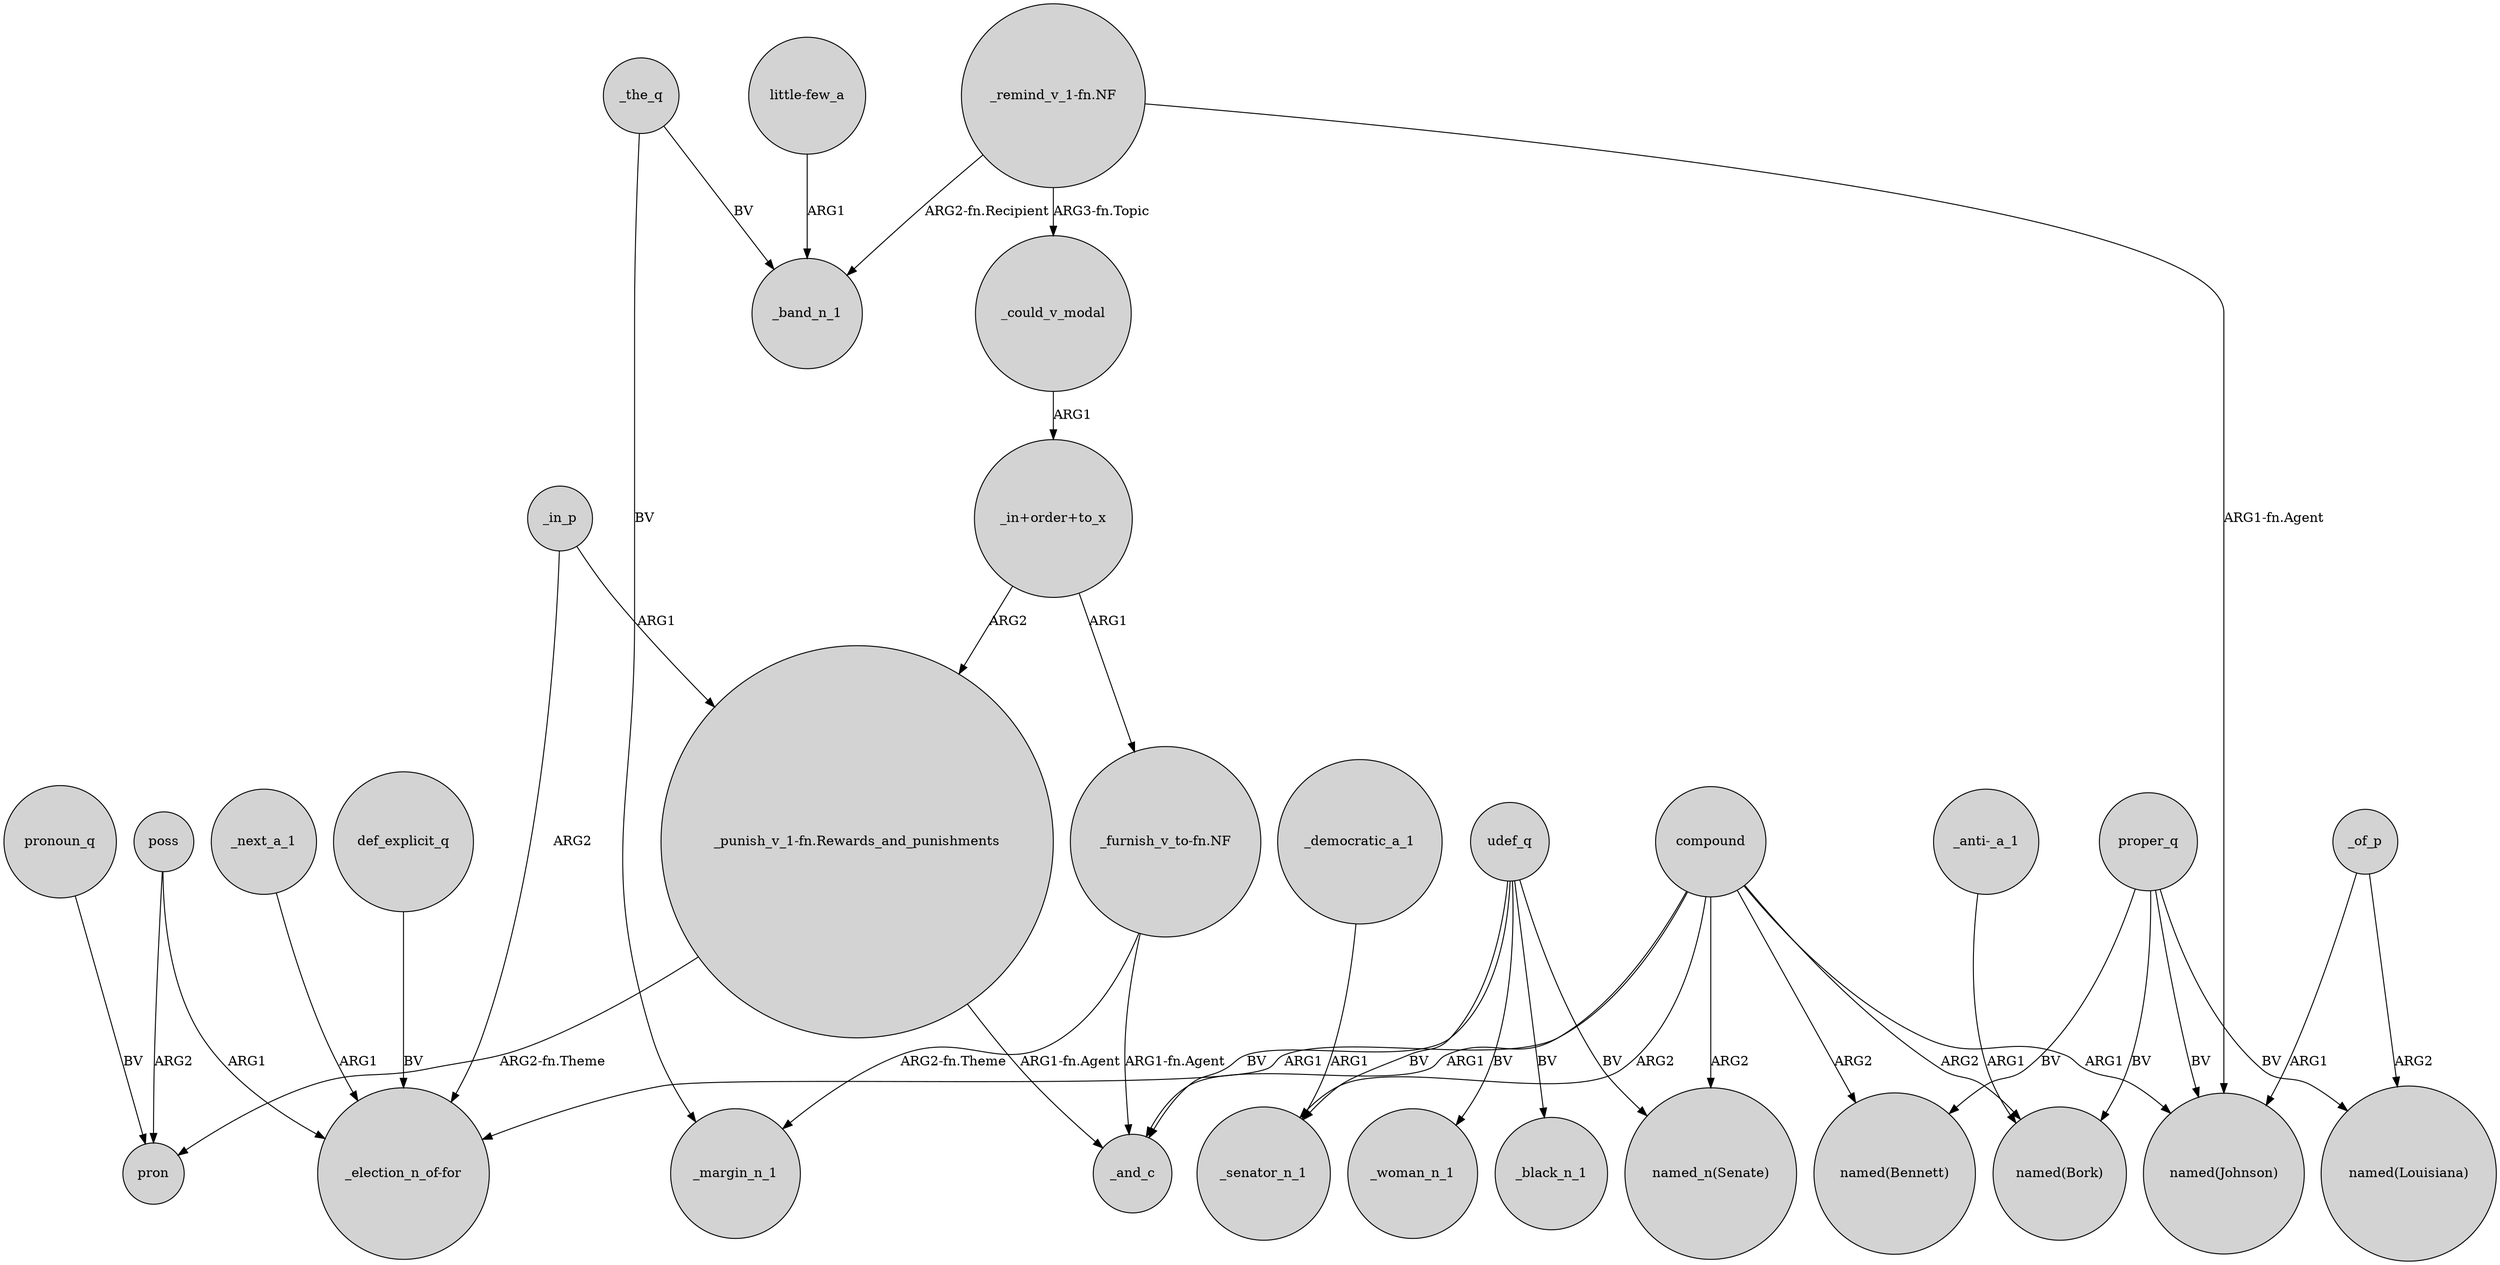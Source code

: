 digraph {
	node [shape=circle style=filled]
	"_furnish_v_to-fn.NF" -> _and_c [label="ARG1-fn.Agent"]
	_in_p -> "_punish_v_1-fn.Rewards_and_punishments" [label=ARG1]
	_next_a_1 -> "_election_n_of-for" [label=ARG1]
	udef_q -> _senator_n_1 [label=BV]
	poss -> pron [label=ARG2]
	udef_q -> _woman_n_1 [label=BV]
	compound -> "named(Johnson)" [label=ARG1]
	_could_v_modal -> "_in+order+to_x" [label=ARG1]
	_in_p -> "_election_n_of-for" [label=ARG2]
	"_remind_v_1-fn.NF" -> "named(Johnson)" [label="ARG1-fn.Agent"]
	_of_p -> "named(Johnson)" [label=ARG1]
	proper_q -> "named(Bork)" [label=BV]
	"_furnish_v_to-fn.NF" -> _margin_n_1 [label="ARG2-fn.Theme"]
	"_remind_v_1-fn.NF" -> _band_n_1 [label="ARG2-fn.Recipient"]
	"_punish_v_1-fn.Rewards_and_punishments" -> _and_c [label="ARG1-fn.Agent"]
	"_punish_v_1-fn.Rewards_and_punishments" -> pron [label="ARG2-fn.Theme"]
	"_anti-_a_1" -> "named(Bork)" [label=ARG1]
	pronoun_q -> pron [label=BV]
	proper_q -> "named(Louisiana)" [label=BV]
	def_explicit_q -> "_election_n_of-for" [label=BV]
	"little-few_a" -> _band_n_1 [label=ARG1]
	_the_q -> _margin_n_1 [label=BV]
	"_remind_v_1-fn.NF" -> _could_v_modal [label="ARG3-fn.Topic"]
	proper_q -> "named(Johnson)" [label=BV]
	_of_p -> "named(Louisiana)" [label=ARG2]
	_the_q -> _band_n_1 [label=BV]
	udef_q -> _black_n_1 [label=BV]
	compound -> "named_n(Senate)" [label=ARG2]
	compound -> _senator_n_1 [label=ARG2]
	compound -> _and_c [label=ARG1]
	compound -> "named(Bennett)" [label=ARG2]
	"_in+order+to_x" -> "_punish_v_1-fn.Rewards_and_punishments" [label=ARG2]
	poss -> "_election_n_of-for" [label=ARG1]
	udef_q -> "named_n(Senate)" [label=BV]
	_democratic_a_1 -> _senator_n_1 [label=ARG1]
	proper_q -> "named(Bennett)" [label=BV]
	compound -> "_election_n_of-for" [label=ARG1]
	compound -> "named(Bork)" [label=ARG2]
	udef_q -> _and_c [label=BV]
	"_in+order+to_x" -> "_furnish_v_to-fn.NF" [label=ARG1]
}
